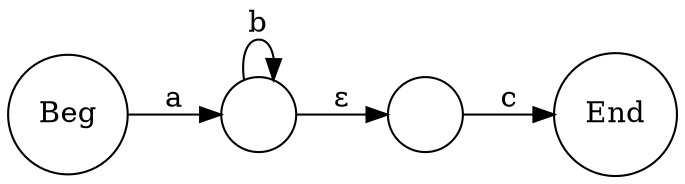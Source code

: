 digraph tokex {
	labelloc="t";
	label="";
	graph [dpi=200];
	rankdir=LR;
	fontname="Helvetica";
	edge [arrowhead=normal,arrowtail=dot];
	node [shape=circle];
	# Auto-generated by Tokex.

	End [label="End"];
	1 [label=""];
	2 [label=""];
	Beg [label="Beg"];
	Beg -> 2 [label="a"];
	2 -> 1 [label=<&epsilon;>];
	2 -> 2 [label="b"];
	1 -> End [label="c"];
}
